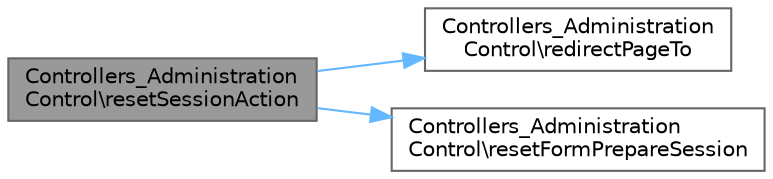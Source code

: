 digraph "Controllers_AdministrationControl\resetSessionAction"
{
 // LATEX_PDF_SIZE
  bgcolor="transparent";
  edge [fontname=Helvetica,fontsize=10,labelfontname=Helvetica,labelfontsize=10];
  node [fontname=Helvetica,fontsize=10,shape=box,height=0.2,width=0.4];
  rankdir="LR";
  Node1 [id="Node000001",label="Controllers_Administration\lControl\\resetSessionAction",height=0.2,width=0.4,color="gray40", fillcolor="grey60", style="filled", fontcolor="black",tooltip="Resets session data and redirects to a specified page."];
  Node1 -> Node2 [id="edge1_Node000001_Node000002",color="steelblue1",style="solid",tooltip=" "];
  Node2 [id="Node000002",label="Controllers_Administration\lControl\\redirectPageTo",height=0.2,width=0.4,color="grey40", fillcolor="white", style="filled",URL="$class_controllers___administration_control.html#ab3b92f014036cde36a8ab025da7cc079",tooltip="Redirects user to a specific page within the administration controller."];
  Node1 -> Node3 [id="edge2_Node000001_Node000003",color="steelblue1",style="solid",tooltip=" "];
  Node3 [id="Node000003",label="Controllers_Administration\lControl\\resetFormPrepareSession",height=0.2,width=0.4,color="grey40", fillcolor="white", style="filled",URL="$class_controllers___administration_control.html#ab1f269f14d28bc82ed780a939d56be53",tooltip="Resets the form preparation session data."];
}
